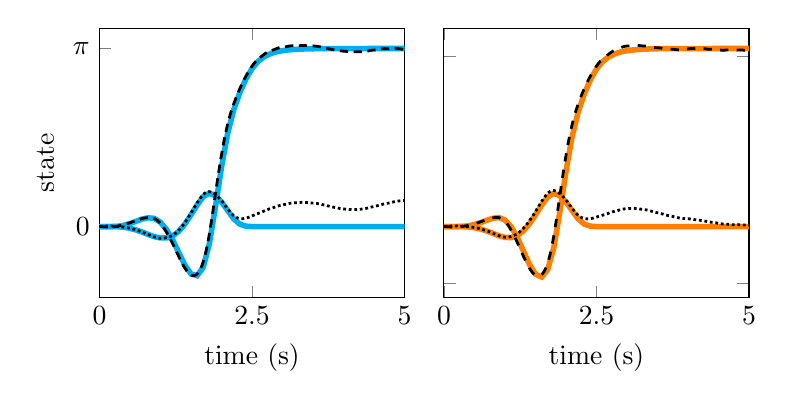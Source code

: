 \begin{tikzpicture}
        \begin{groupplot}[
            % tiny,
            % /tikz/mark size=1.5pt,
            group style={
                group name=my plots,
                group size=2 by 1,
                horizontal sep=0.5cm,      % <-- default: 1cm
                % vertical sep=1mm,        % <-- default: 1cm
                xticklabels at=edge bottom,
                yticklabels at=edge left,
            },
            width=0.45\textwidth,
            height=5.0cm,
        ]                   
\nextgroupplot[xtick={0,2.5,5}, ytick={0,3.142},yticklabels={0,$\pi$}, ylabel={state}, xlabel = {time (s)}, xmin = {0.0}, xmax = {5.0}, ymin={-1.25}, ymax={3.5}, axis equal image = {false}, hide axis = {false}]
\addplot+[
  mark = {none},
  color=cyan, line width=2pt
] coordinates {
  (0.0, 0.0)
  (0.1, 1.672e-10)
  (0.2, 1.159e-10)
  (0.3, -0.003)
  (0.4, -0.012)
  (0.5, -0.031)
  (0.6, -0.06)
  (0.7, -0.097)
  (0.8, -0.14)
  (0.9, -0.179)
  (1.0, -0.201)
  (1.1, -0.2)
  (1.2, -0.165)
  (1.3, -0.084)
  (1.4, 0.044)
  (1.5, 0.206)
  (1.6, 0.38)
  (1.7, 0.528)
  (1.8, 0.589)
  (1.9, 0.546)
  (2.0, 0.437)
  (2.1, 0.285)
  (2.2, 0.136)
  (2.3, 0.043)
  (2.4, 0.007)
  (2.5, -6.82e-6)
  (2.6, -6.819e-6)
  (2.7, -6.819e-6)
  (2.8, -6.818e-6)
  (2.9, -6.818e-6)
  (3.0, -6.817e-6)
  (3.1, -6.817e-6)
  (3.2, -6.817e-6)
  (3.3, -6.816e-6)
  (3.4, -6.816e-6)
  (3.5, -6.816e-6)
  (3.6, -6.815e-6)
  (3.7, -6.815e-6)
  (3.8, -6.814e-6)
  (3.9, -6.814e-6)
  (4.0, -6.813e-6)
  (4.1, -6.812e-6)
  (4.2, -6.811e-6)
  (4.3, -6.81e-6)
  (4.4, -6.809e-6)
  (4.5, -6.808e-6)
  (4.6, -6.807e-6)
  (4.7, -6.806e-6)
  (4.8, -6.805e-6)
  (4.9, -3.402e-6)
  (5.0, 0.0)
};

\addplot+[
  mark = {none},
  color=cyan, line width=2pt
] coordinates {
  (0.0, 0.0)
  (0.1, -3.188e-10)
  (0.2, -1.614e-10)
  (0.3, 0.005)
  (0.4, 0.022)
  (0.5, 0.053)
  (0.6, 0.093)
  (0.7, 0.132)
  (0.8, 0.155)
  (0.9, 0.143)
  (1.0, 0.074)
  (1.1, -0.055)
  (1.2, -0.236)
  (1.3, -0.46)
  (1.4, -0.682)
  (1.5, -0.836)
  (1.6, -0.867)
  (1.7, -0.718)
  (1.8, -0.308)
  (1.9, 0.342)
  (2.0, 1.048)
  (2.1, 1.638)
  (2.2, 2.06)
  (2.3, 2.363)
  (2.4, 2.603)
  (2.5, 2.788)
  (2.6, 2.916)
  (2.7, 2.998)
  (2.8, 3.05)
  (2.9, 3.083)
  (3.0, 3.104)
  (3.1, 3.118)
  (3.2, 3.126)
  (3.3, 3.132)
  (3.4, 3.135)
  (3.5, 3.138)
  (3.6, 3.139)
  (3.7, 3.14)
  (3.8, 3.141)
  (3.9, 3.141)
  (4.0, 3.141)
  (4.1, 3.141)
  (4.2, 3.141)
  (4.3, 3.141)
  (4.4, 3.142)
  (4.5, 3.142)
  (4.6, 3.142)
  (4.7, 3.142)
  (4.8, 3.142)
  (4.9, 3.142)
  (5.0, 3.142)
};

\addplot+[
  mark = {none},
  color=black, line width=1pt, densely dotted
] coordinates {
  (0.0, 0.003)
  (0.01, 0.003)
  (0.02, 0.003)
  (0.029, 0.003)
  (0.039, 0.004)
  (0.049, 0.004)
  (0.059, 0.004)
  (0.069, 0.005)
  (0.079, 0.005)
  (0.088, 0.006)
  (0.098, 0.006)
  (0.108, 0.007)
  (0.118, 0.008)
  (0.128, 0.009)
  (0.138, 0.009)
  (0.147, 0.009)
  (0.157, 0.009)
  (0.167, 0.009)
  (0.177, 0.009)
  (0.187, 0.009)
  (0.196, 0.008)
  (0.206, 0.008)
  (0.216, 0.007)
  (0.226, 0.007)
  (0.236, 0.006)
  (0.246, 0.005)
  (0.255, 0.005)
  (0.265, 0.004)
  (0.275, 0.003)
  (0.285, 0.002)
  (0.295, 0.001)
  (0.305, 0.001)
  (0.314, -0.0)
  (0.324, -0.001)
  (0.334, -0.002)
  (0.344, -0.003)
  (0.354, -0.005)
  (0.363, -0.006)
  (0.373, -0.007)
  (0.383, -0.008)
  (0.393, -0.01)
  (0.403, -0.011)
  (0.413, -0.013)
  (0.422, -0.014)
  (0.432, -0.016)
  (0.442, -0.018)
  (0.452, -0.02)
  (0.462, -0.022)
  (0.472, -0.024)
  (0.481, -0.026)
  (0.491, -0.029)
  (0.501, -0.031)
  (0.511, -0.033)
  (0.521, -0.036)
  (0.53, -0.039)
  (0.54, -0.041)
  (0.55, -0.044)
  (0.56, -0.047)
  (0.57, -0.05)
  (0.58, -0.053)
  (0.589, -0.057)
  (0.599, -0.06)
  (0.609, -0.064)
  (0.619, -0.067)
  (0.629, -0.071)
  (0.639, -0.074)
  (0.648, -0.078)
  (0.658, -0.082)
  (0.668, -0.086)
  (0.678, -0.089)
  (0.688, -0.094)
  (0.697, -0.098)
  (0.707, -0.102)
  (0.717, -0.106)
  (0.727, -0.11)
  (0.737, -0.114)
  (0.747, -0.119)
  (0.756, -0.123)
  (0.766, -0.127)
  (0.776, -0.132)
  (0.786, -0.136)
  (0.796, -0.14)
  (0.806, -0.145)
  (0.815, -0.149)
  (0.825, -0.153)
  (0.835, -0.157)
  (0.845, -0.161)
  (0.855, -0.165)
  (0.864, -0.169)
  (0.874, -0.173)
  (0.884, -0.177)
  (0.894, -0.181)
  (0.904, -0.184)
  (0.914, -0.187)
  (0.923, -0.19)
  (0.933, -0.193)
  (0.943, -0.196)
  (0.953, -0.198)
  (0.963, -0.2)
  (0.972, -0.202)
  (0.982, -0.204)
  (0.992, -0.205)
  (1.002, -0.206)
  (1.012, -0.206)
  (1.022, -0.206)
  (1.031, -0.206)
  (1.041, -0.205)
  (1.051, -0.204)
  (1.061, -0.203)
  (1.071, -0.201)
  (1.081, -0.199)
  (1.09, -0.198)
  (1.1, -0.195)
  (1.11, -0.193)
  (1.12, -0.19)
  (1.13, -0.187)
  (1.139, -0.183)
  (1.149, -0.179)
  (1.159, -0.175)
  (1.169, -0.17)
  (1.179, -0.165)
  (1.189, -0.16)
  (1.198, -0.154)
  (1.208, -0.148)
  (1.218, -0.141)
  (1.228, -0.134)
  (1.238, -0.126)
  (1.248, -0.118)
  (1.257, -0.109)
  (1.267, -0.1)
  (1.277, -0.09)
  (1.287, -0.08)
  (1.297, -0.069)
  (1.306, -0.058)
  (1.316, -0.047)
  (1.326, -0.035)
  (1.336, -0.022)
  (1.346, -0.009)
  (1.356, 0.004)
  (1.365, 0.018)
  (1.375, 0.032)
  (1.385, 0.047)
  (1.395, 0.061)
  (1.405, 0.077)
  (1.415, 0.092)
  (1.424, 0.108)
  (1.434, 0.124)
  (1.444, 0.14)
  (1.454, 0.157)
  (1.464, 0.174)
  (1.473, 0.191)
  (1.483, 0.208)
  (1.493, 0.226)
  (1.503, 0.243)
  (1.513, 0.261)
  (1.523, 0.278)
  (1.532, 0.296)
  (1.542, 0.313)
  (1.552, 0.331)
  (1.562, 0.349)
  (1.572, 0.367)
  (1.582, 0.385)
  (1.591, 0.402)
  (1.601, 0.419)
  (1.611, 0.435)
  (1.621, 0.451)
  (1.631, 0.467)
  (1.64, 0.483)
  (1.65, 0.497)
  (1.66, 0.512)
  (1.67, 0.526)
  (1.68, 0.54)
  (1.69, 0.552)
  (1.699, 0.564)
  (1.709, 0.574)
  (1.719, 0.583)
  (1.729, 0.591)
  (1.739, 0.598)
  (1.749, 0.604)
  (1.758, 0.609)
  (1.768, 0.612)
  (1.778, 0.615)
  (1.788, 0.616)
  (1.798, 0.616)
  (1.807, 0.615)
  (1.817, 0.612)
  (1.827, 0.609)
  (1.837, 0.605)
  (1.847, 0.6)
  (1.857, 0.595)
  (1.866, 0.588)
  (1.876, 0.581)
  (1.886, 0.574)
  (1.896, 0.566)
  (1.906, 0.557)
  (1.916, 0.548)
  (1.925, 0.539)
  (1.935, 0.529)
  (1.945, 0.519)
  (1.955, 0.508)
  (1.965, 0.497)
  (1.974, 0.486)
  (1.984, 0.474)
  (1.994, 0.462)
  (2.004, 0.449)
  (2.014, 0.436)
  (2.024, 0.423)
  (2.033, 0.409)
  (2.043, 0.395)
  (2.053, 0.38)
  (2.063, 0.365)
  (2.073, 0.35)
  (2.083, 0.335)
  (2.092, 0.321)
  (2.102, 0.307)
  (2.112, 0.294)
  (2.122, 0.281)
  (2.132, 0.268)
  (2.141, 0.256)
  (2.151, 0.243)
  (2.161, 0.231)
  (2.171, 0.22)
  (2.181, 0.21)
  (2.191, 0.2)
  (2.2, 0.191)
  (2.21, 0.183)
  (2.22, 0.176)
  (2.23, 0.169)
  (2.24, 0.163)
  (2.25, 0.158)
  (2.259, 0.154)
  (2.269, 0.15)
  (2.279, 0.147)
  (2.289, 0.144)
  (2.299, 0.142)
  (2.308, 0.14)
  (2.318, 0.139)
  (2.328, 0.139)
  (2.338, 0.139)
  (2.348, 0.139)
  (2.358, 0.141)
  (2.367, 0.142)
  (2.377, 0.144)
  (2.387, 0.146)
  (2.397, 0.149)
  (2.407, 0.151)
  (2.417, 0.154)
  (2.426, 0.157)
  (2.436, 0.161)
  (2.446, 0.164)
  (2.456, 0.168)
  (2.466, 0.172)
  (2.475, 0.176)
  (2.485, 0.181)
  (2.495, 0.185)
  (2.505, 0.19)
  (2.515, 0.194)
  (2.525, 0.199)
  (2.534, 0.203)
  (2.544, 0.208)
  (2.554, 0.212)
  (2.564, 0.216)
  (2.574, 0.22)
  (2.583, 0.224)
  (2.593, 0.228)
  (2.603, 0.232)
  (2.613, 0.236)
  (2.623, 0.24)
  (2.633, 0.244)
  (2.642, 0.248)
  (2.652, 0.253)
  (2.662, 0.257)
  (2.672, 0.262)
  (2.682, 0.267)
  (2.692, 0.271)
  (2.701, 0.276)
  (2.711, 0.281)
  (2.721, 0.286)
  (2.731, 0.29)
  (2.741, 0.294)
  (2.75, 0.298)
  (2.76, 0.302)
  (2.77, 0.306)
  (2.78, 0.31)
  (2.79, 0.313)
  (2.8, 0.316)
  (2.809, 0.32)
  (2.819, 0.323)
  (2.829, 0.326)
  (2.839, 0.33)
  (2.849, 0.333)
  (2.859, 0.337)
  (2.868, 0.341)
  (2.878, 0.344)
  (2.888, 0.348)
  (2.898, 0.352)
  (2.908, 0.356)
  (2.917, 0.36)
  (2.927, 0.363)
  (2.937, 0.366)
  (2.947, 0.369)
  (2.957, 0.372)
  (2.967, 0.375)
  (2.976, 0.377)
  (2.986, 0.38)
  (2.996, 0.382)
  (3.006, 0.384)
  (3.016, 0.386)
  (3.026, 0.388)
  (3.035, 0.39)
  (3.045, 0.392)
  (3.055, 0.395)
  (3.065, 0.397)
  (3.075, 0.399)
  (3.084, 0.402)
  (3.094, 0.404)
  (3.104, 0.406)
  (3.114, 0.409)
  (3.124, 0.411)
  (3.134, 0.412)
  (3.143, 0.414)
  (3.153, 0.415)
  (3.163, 0.416)
  (3.173, 0.417)
  (3.183, 0.418)
  (3.193, 0.419)
  (3.202, 0.419)
  (3.212, 0.419)
  (3.222, 0.42)
  (3.232, 0.421)
  (3.242, 0.421)
  (3.251, 0.422)
  (3.261, 0.423)
  (3.271, 0.424)
  (3.281, 0.424)
  (3.291, 0.425)
  (3.301, 0.426)
  (3.31, 0.427)
  (3.32, 0.427)
  (3.33, 0.427)
  (3.34, 0.427)
  (3.35, 0.427)
  (3.36, 0.427)
  (3.369, 0.426)
  (3.379, 0.425)
  (3.389, 0.425)
  (3.399, 0.424)
  (3.409, 0.422)
  (3.418, 0.421)
  (3.428, 0.42)
  (3.438, 0.419)
  (3.448, 0.419)
  (3.458, 0.418)
  (3.468, 0.417)
  (3.477, 0.417)
  (3.487, 0.416)
  (3.497, 0.415)
  (3.507, 0.415)
  (3.517, 0.414)
  (3.527, 0.413)
  (3.536, 0.412)
  (3.546, 0.41)
  (3.556, 0.409)
  (3.566, 0.407)
  (3.576, 0.405)
  (3.585, 0.403)
  (3.595, 0.401)
  (3.605, 0.399)
  (3.615, 0.397)
  (3.625, 0.395)
  (3.635, 0.393)
  (3.644, 0.39)
  (3.654, 0.388)
  (3.664, 0.385)
  (3.674, 0.383)
  (3.684, 0.38)
  (3.694, 0.378)
  (3.703, 0.375)
  (3.713, 0.373)
  (3.723, 0.37)
  (3.733, 0.367)
  (3.743, 0.365)
  (3.752, 0.362)
  (3.762, 0.36)
  (3.772, 0.357)
  (3.782, 0.354)
  (3.792, 0.352)
  (3.802, 0.35)
  (3.811, 0.347)
  (3.821, 0.345)
  (3.831, 0.342)
  (3.841, 0.34)
  (3.851, 0.338)
  (3.861, 0.336)
  (3.87, 0.334)
  (3.88, 0.331)
  (3.89, 0.329)
  (3.9, 0.327)
  (3.91, 0.326)
  (3.919, 0.324)
  (3.929, 0.322)
  (3.939, 0.32)
  (3.949, 0.319)
  (3.959, 0.317)
  (3.969, 0.316)
  (3.978, 0.314)
  (3.988, 0.313)
  (3.998, 0.312)
  (4.008, 0.31)
  (4.018, 0.309)
  (4.028, 0.308)
  (4.037, 0.307)
  (4.047, 0.306)
  (4.057, 0.305)
  (4.067, 0.305)
  (4.077, 0.304)
  (4.086, 0.303)
  (4.096, 0.303)
  (4.106, 0.302)
  (4.116, 0.302)
  (4.126, 0.302)
  (4.136, 0.301)
  (4.145, 0.301)
  (4.155, 0.301)
  (4.165, 0.301)
  (4.175, 0.301)
  (4.185, 0.301)
  (4.194, 0.302)
  (4.204, 0.302)
  (4.214, 0.302)
  (4.224, 0.303)
  (4.234, 0.303)
  (4.244, 0.304)
  (4.253, 0.304)
  (4.263, 0.305)
  (4.273, 0.306)
  (4.283, 0.307)
  (4.293, 0.308)
  (4.303, 0.309)
  (4.312, 0.31)
  (4.322, 0.311)
  (4.332, 0.312)
  (4.342, 0.314)
  (4.352, 0.316)
  (4.361, 0.318)
  (4.371, 0.321)
  (4.381, 0.324)
  (4.391, 0.326)
  (4.401, 0.329)
  (4.411, 0.332)
  (4.42, 0.335)
  (4.43, 0.338)
  (4.44, 0.34)
  (4.45, 0.343)
  (4.46, 0.345)
  (4.47, 0.348)
  (4.479, 0.35)
  (4.489, 0.352)
  (4.499, 0.354)
  (4.509, 0.356)
  (4.519, 0.359)
  (4.528, 0.361)
  (4.538, 0.364)
  (4.548, 0.366)
  (4.558, 0.369)
  (4.568, 0.372)
  (4.578, 0.375)
  (4.587, 0.378)
  (4.597, 0.381)
  (4.607, 0.384)
  (4.617, 0.387)
  (4.627, 0.39)
  (4.637, 0.393)
  (4.646, 0.395)
  (4.656, 0.398)
  (4.666, 0.4)
  (4.676, 0.402)
  (4.686, 0.404)
  (4.695, 0.406)
  (4.705, 0.408)
  (4.715, 0.41)
  (4.725, 0.412)
  (4.735, 0.414)
  (4.745, 0.416)
  (4.754, 0.418)
  (4.764, 0.421)
  (4.774, 0.423)
  (4.784, 0.426)
  (4.794, 0.428)
  (4.804, 0.431)
  (4.813, 0.434)
  (4.823, 0.436)
  (4.833, 0.438)
  (4.843, 0.44)
  (4.853, 0.442)
  (4.862, 0.444)
  (4.872, 0.446)
  (4.882, 0.447)
  (4.892, 0.449)
  (4.902, 0.45)
  (4.912, 0.451)
  (4.921, 0.453)
  (4.931, 0.454)
  (4.941, 0.455)
  (4.951, 0.456)
  (4.961, 0.456)
  (4.971, 0.457)
  (4.98, 0.458)
  (4.99, 0.459)
  (5.0, 0.46)
};

\addplot+[
  mark = {none},
  color=black, line width=1pt, densely dashed
] coordinates {
  (0.0, -0.001)
  (0.01, -0.001)
  (0.02, -0.0)
  (0.029, -0.0)
  (0.039, -0.001)
  (0.049, -0.001)
  (0.059, -0.002)
  (0.069, -0.003)
  (0.079, -0.004)
  (0.088, -0.005)
  (0.098, -0.007)
  (0.108, -0.008)
  (0.118, -0.009)
  (0.128, -0.01)
  (0.138, -0.011)
  (0.147, -0.011)
  (0.157, -0.011)
  (0.167, -0.011)
  (0.177, -0.011)
  (0.187, -0.01)
  (0.196, -0.009)
  (0.206, -0.008)
  (0.216, -0.006)
  (0.226, -0.005)
  (0.236, -0.003)
  (0.246, -0.001)
  (0.255, 0.001)
  (0.265, 0.002)
  (0.275, 0.004)
  (0.285, 0.006)
  (0.295, 0.008)
  (0.305, 0.01)
  (0.314, 0.012)
  (0.324, 0.014)
  (0.334, 0.016)
  (0.344, 0.019)
  (0.354, 0.021)
  (0.363, 0.024)
  (0.373, 0.026)
  (0.383, 0.029)
  (0.393, 0.031)
  (0.403, 0.034)
  (0.413, 0.037)
  (0.422, 0.04)
  (0.432, 0.043)
  (0.442, 0.047)
  (0.452, 0.05)
  (0.462, 0.053)
  (0.472, 0.057)
  (0.481, 0.06)
  (0.491, 0.064)
  (0.501, 0.068)
  (0.511, 0.071)
  (0.521, 0.075)
  (0.53, 0.079)
  (0.54, 0.083)
  (0.55, 0.087)
  (0.56, 0.09)
  (0.57, 0.094)
  (0.58, 0.098)
  (0.589, 0.102)
  (0.599, 0.106)
  (0.609, 0.11)
  (0.619, 0.114)
  (0.629, 0.117)
  (0.639, 0.121)
  (0.648, 0.125)
  (0.658, 0.128)
  (0.668, 0.131)
  (0.678, 0.135)
  (0.688, 0.138)
  (0.697, 0.141)
  (0.707, 0.144)
  (0.717, 0.146)
  (0.727, 0.149)
  (0.737, 0.151)
  (0.747, 0.153)
  (0.756, 0.154)
  (0.766, 0.156)
  (0.776, 0.157)
  (0.786, 0.158)
  (0.796, 0.158)
  (0.806, 0.159)
  (0.815, 0.158)
  (0.825, 0.158)
  (0.835, 0.156)
  (0.845, 0.155)
  (0.855, 0.153)
  (0.864, 0.15)
  (0.874, 0.147)
  (0.884, 0.144)
  (0.894, 0.14)
  (0.904, 0.136)
  (0.914, 0.13)
  (0.923, 0.125)
  (0.933, 0.118)
  (0.943, 0.111)
  (0.953, 0.103)
  (0.963, 0.094)
  (0.972, 0.085)
  (0.982, 0.075)
  (0.992, 0.065)
  (1.002, 0.053)
  (1.012, 0.04)
  (1.022, 0.027)
  (1.031, 0.012)
  (1.041, -0.003)
  (1.051, -0.019)
  (1.061, -0.035)
  (1.071, -0.052)
  (1.081, -0.068)
  (1.09, -0.086)
  (1.1, -0.103)
  (1.11, -0.121)
  (1.12, -0.14)
  (1.13, -0.159)
  (1.139, -0.178)
  (1.149, -0.198)
  (1.159, -0.217)
  (1.169, -0.238)
  (1.179, -0.258)
  (1.189, -0.278)
  (1.198, -0.299)
  (1.208, -0.321)
  (1.218, -0.342)
  (1.228, -0.364)
  (1.238, -0.386)
  (1.248, -0.409)
  (1.257, -0.431)
  (1.267, -0.453)
  (1.277, -0.476)
  (1.287, -0.498)
  (1.297, -0.52)
  (1.306, -0.542)
  (1.316, -0.564)
  (1.326, -0.585)
  (1.336, -0.607)
  (1.346, -0.627)
  (1.356, -0.648)
  (1.365, -0.668)
  (1.375, -0.687)
  (1.385, -0.706)
  (1.395, -0.723)
  (1.405, -0.74)
  (1.415, -0.756)
  (1.424, -0.771)
  (1.434, -0.786)
  (1.444, -0.799)
  (1.454, -0.811)
  (1.464, -0.822)
  (1.473, -0.832)
  (1.483, -0.841)
  (1.493, -0.849)
  (1.503, -0.855)
  (1.513, -0.859)
  (1.523, -0.862)
  (1.532, -0.864)
  (1.542, -0.865)
  (1.552, -0.864)
  (1.562, -0.861)
  (1.572, -0.857)
  (1.582, -0.852)
  (1.591, -0.844)
  (1.601, -0.834)
  (1.611, -0.823)
  (1.621, -0.809)
  (1.631, -0.794)
  (1.64, -0.776)
  (1.65, -0.757)
  (1.66, -0.735)
  (1.67, -0.712)
  (1.68, -0.686)
  (1.69, -0.658)
  (1.699, -0.626)
  (1.709, -0.592)
  (1.719, -0.555)
  (1.729, -0.515)
  (1.739, -0.472)
  (1.749, -0.426)
  (1.758, -0.377)
  (1.768, -0.326)
  (1.778, -0.272)
  (1.788, -0.214)
  (1.798, -0.154)
  (1.807, -0.091)
  (1.817, -0.026)
  (1.827, 0.04)
  (1.837, 0.109)
  (1.847, 0.179)
  (1.857, 0.25)
  (1.866, 0.322)
  (1.876, 0.395)
  (1.886, 0.467)
  (1.896, 0.54)
  (1.906, 0.613)
  (1.916, 0.686)
  (1.925, 0.758)
  (1.935, 0.829)
  (1.945, 0.899)
  (1.955, 0.968)
  (1.965, 1.036)
  (1.974, 1.103)
  (1.984, 1.168)
  (1.994, 1.231)
  (2.004, 1.293)
  (2.014, 1.354)
  (2.024, 1.412)
  (2.033, 1.469)
  (2.043, 1.524)
  (2.053, 1.577)
  (2.063, 1.628)
  (2.073, 1.677)
  (2.083, 1.724)
  (2.092, 1.769)
  (2.102, 1.813)
  (2.112, 1.855)
  (2.122, 1.895)
  (2.132, 1.934)
  (2.141, 1.971)
  (2.151, 2.006)
  (2.161, 2.04)
  (2.171, 2.072)
  (2.181, 2.104)
  (2.191, 2.134)
  (2.2, 2.164)
  (2.21, 2.193)
  (2.22, 2.222)
  (2.23, 2.25)
  (2.24, 2.277)
  (2.25, 2.303)
  (2.259, 2.33)
  (2.269, 2.355)
  (2.279, 2.38)
  (2.289, 2.404)
  (2.299, 2.428)
  (2.308, 2.452)
  (2.318, 2.475)
  (2.328, 2.497)
  (2.338, 2.52)
  (2.348, 2.542)
  (2.358, 2.564)
  (2.367, 2.586)
  (2.377, 2.606)
  (2.387, 2.627)
  (2.397, 2.647)
  (2.407, 2.666)
  (2.417, 2.685)
  (2.426, 2.703)
  (2.436, 2.721)
  (2.446, 2.739)
  (2.456, 2.757)
  (2.466, 2.774)
  (2.475, 2.79)
  (2.485, 2.807)
  (2.495, 2.823)
  (2.505, 2.838)
  (2.515, 2.853)
  (2.525, 2.867)
  (2.534, 2.88)
  (2.544, 2.893)
  (2.554, 2.905)
  (2.564, 2.916)
  (2.574, 2.927)
  (2.583, 2.937)
  (2.593, 2.946)
  (2.603, 2.956)
  (2.613, 2.965)
  (2.623, 2.973)
  (2.633, 2.982)
  (2.642, 2.991)
  (2.652, 3.0)
  (2.662, 3.008)
  (2.672, 3.017)
  (2.682, 3.025)
  (2.692, 3.034)
  (2.701, 3.042)
  (2.711, 3.05)
  (2.721, 3.057)
  (2.731, 3.064)
  (2.741, 3.07)
  (2.75, 3.076)
  (2.76, 3.081)
  (2.77, 3.086)
  (2.78, 3.091)
  (2.79, 3.095)
  (2.8, 3.099)
  (2.809, 3.102)
  (2.819, 3.106)
  (2.829, 3.11)
  (2.839, 3.113)
  (2.849, 3.118)
  (2.859, 3.122)
  (2.868, 3.126)
  (2.878, 3.13)
  (2.888, 3.134)
  (2.898, 3.138)
  (2.908, 3.143)
  (2.917, 3.147)
  (2.927, 3.15)
  (2.937, 3.154)
  (2.947, 3.156)
  (2.957, 3.159)
  (2.967, 3.161)
  (2.976, 3.163)
  (2.986, 3.164)
  (2.996, 3.166)
  (3.006, 3.167)
  (3.016, 3.168)
  (3.026, 3.169)
  (3.035, 3.17)
  (3.045, 3.172)
  (3.055, 3.174)
  (3.065, 3.176)
  (3.075, 3.178)
  (3.084, 3.18)
  (3.094, 3.182)
  (3.104, 3.184)
  (3.114, 3.186)
  (3.124, 3.188)
  (3.134, 3.189)
  (3.143, 3.19)
  (3.153, 3.191)
  (3.163, 3.191)
  (3.173, 3.191)
  (3.183, 3.191)
  (3.193, 3.191)
  (3.202, 3.19)
  (3.212, 3.19)
  (3.222, 3.189)
  (3.232, 3.189)
  (3.242, 3.19)
  (3.251, 3.19)
  (3.261, 3.191)
  (3.271, 3.191)
  (3.281, 3.192)
  (3.291, 3.193)
  (3.301, 3.194)
  (3.31, 3.195)
  (3.32, 3.196)
  (3.33, 3.196)
  (3.34, 3.196)
  (3.35, 3.196)
  (3.36, 3.195)
  (3.369, 3.194)
  (3.379, 3.193)
  (3.389, 3.192)
  (3.399, 3.19)
  (3.409, 3.189)
  (3.418, 3.187)
  (3.428, 3.186)
  (3.438, 3.185)
  (3.448, 3.185)
  (3.458, 3.184)
  (3.468, 3.184)
  (3.477, 3.184)
  (3.487, 3.184)
  (3.497, 3.185)
  (3.507, 3.185)
  (3.517, 3.185)
  (3.527, 3.185)
  (3.536, 3.184)
  (3.546, 3.183)
  (3.556, 3.182)
  (3.566, 3.181)
  (3.576, 3.179)
  (3.585, 3.178)
  (3.595, 3.176)
  (3.605, 3.174)
  (3.615, 3.172)
  (3.625, 3.17)
  (3.635, 3.167)
  (3.644, 3.165)
  (3.654, 3.163)
  (3.664, 3.161)
  (3.674, 3.158)
  (3.684, 3.156)
  (3.694, 3.153)
  (3.703, 3.151)
  (3.713, 3.148)
  (3.723, 3.146)
  (3.733, 3.144)
  (3.743, 3.141)
  (3.752, 3.139)
  (3.762, 3.137)
  (3.772, 3.134)
  (3.782, 3.132)
  (3.792, 3.13)
  (3.802, 3.128)
  (3.811, 3.125)
  (3.821, 3.123)
  (3.831, 3.121)
  (3.841, 3.119)
  (3.851, 3.117)
  (3.861, 3.115)
  (3.87, 3.114)
  (3.88, 3.112)
  (3.89, 3.11)
  (3.9, 3.109)
  (3.91, 3.107)
  (3.919, 3.105)
  (3.929, 3.104)
  (3.939, 3.103)
  (3.949, 3.101)
  (3.959, 3.1)
  (3.969, 3.098)
  (3.978, 3.097)
  (3.988, 3.096)
  (3.998, 3.095)
  (4.008, 3.094)
  (4.018, 3.093)
  (4.028, 3.092)
  (4.037, 3.091)
  (4.047, 3.09)
  (4.057, 3.09)
  (4.067, 3.089)
  (4.077, 3.088)
  (4.086, 3.088)
  (4.096, 3.087)
  (4.106, 3.087)
  (4.116, 3.086)
  (4.126, 3.086)
  (4.136, 3.085)
  (4.145, 3.085)
  (4.155, 3.084)
  (4.165, 3.084)
  (4.175, 3.084)
  (4.185, 3.084)
  (4.194, 3.084)
  (4.204, 3.083)
  (4.214, 3.083)
  (4.224, 3.083)
  (4.234, 3.083)
  (4.244, 3.083)
  (4.253, 3.083)
  (4.263, 3.083)
  (4.273, 3.083)
  (4.283, 3.083)
  (4.293, 3.083)
  (4.303, 3.083)
  (4.312, 3.083)
  (4.322, 3.083)
  (4.332, 3.084)
  (4.342, 3.086)
  (4.352, 3.087)
  (4.361, 3.089)
  (4.371, 3.091)
  (4.381, 3.094)
  (4.391, 3.096)
  (4.401, 3.099)
  (4.411, 3.102)
  (4.42, 3.105)
  (4.43, 3.107)
  (4.44, 3.109)
  (4.45, 3.11)
  (4.46, 3.112)
  (4.47, 3.113)
  (4.479, 3.114)
  (4.489, 3.115)
  (4.499, 3.116)
  (4.509, 3.116)
  (4.519, 3.117)
  (4.528, 3.118)
  (4.538, 3.119)
  (4.548, 3.12)
  (4.558, 3.122)
  (4.568, 3.124)
  (4.578, 3.126)
  (4.587, 3.128)
  (4.597, 3.13)
  (4.607, 3.132)
  (4.617, 3.134)
  (4.627, 3.136)
  (4.637, 3.137)
  (4.646, 3.139)
  (4.656, 3.139)
  (4.666, 3.14)
  (4.676, 3.14)
  (4.686, 3.14)
  (4.695, 3.139)
  (4.705, 3.139)
  (4.715, 3.138)
  (4.725, 3.138)
  (4.735, 3.138)
  (4.745, 3.138)
  (4.754, 3.139)
  (4.764, 3.139)
  (4.774, 3.14)
  (4.784, 3.141)
  (4.794, 3.142)
  (4.804, 3.144)
  (4.813, 3.145)
  (4.823, 3.145)
  (4.833, 3.146)
  (4.843, 3.146)
  (4.853, 3.146)
  (4.862, 3.145)
  (4.872, 3.144)
  (4.882, 3.143)
  (4.892, 3.142)
  (4.902, 3.14)
  (4.912, 3.139)
  (4.921, 3.137)
  (4.931, 3.135)
  (4.941, 3.133)
  (4.951, 3.131)
  (4.961, 3.128)
  (4.971, 3.126)
  (4.98, 3.123)
  (4.99, 3.121)
  (5.0, 3.118)
};

                        
\nextgroupplot[xtick={0,2.5,5}, ytick={-1,0,3}, xmin = {0.0}, xmax = {5.0}, ymin={-1.25},ymax={3.5}, axis equal image = {false}, xlabel = {time (s)}, hide axis = {false}]
\addplot+[
  mark = {none},
  color=orange, line width=2pt
] coordinates {
  (0.0, 0.0)
  (0.1, -9.035e-14)
  (0.2, -2.002e-13)
  (0.3, -0.002)
  (0.4, -0.008)
  (0.5, -0.021)
  (0.6, -0.044)
  (0.7, -0.077)
  (0.8, -0.119)
  (0.9, -0.163)
  (1.0, -0.192)
  (1.1, -0.194)
  (1.2, -0.161)
  (1.3, -0.079)
  (1.4, 0.047)
  (1.5, 0.205)
  (1.6, 0.377)
  (1.7, 0.523)
  (1.8, 0.586)
  (1.9, 0.544)
  (2.0, 0.435)
  (2.1, 0.283)
  (2.2, 0.134)
  (2.3, 0.042)
  (2.4, 0.007)
  (2.5, -6.956e-6)
  (2.6, -6.956e-6)
  (2.7, -6.956e-6)
  (2.8, -6.956e-6)
  (2.9, -6.957e-6)
  (3.0, -6.957e-6)
  (3.1, -6.957e-6)
  (3.2, -6.957e-6)
  (3.3, -6.957e-6)
  (3.4, -6.957e-6)
  (3.5, -6.957e-6)
  (3.6, -6.957e-6)
  (3.7, -6.957e-6)
  (3.8, -6.957e-6)
  (3.9, -6.957e-6)
  (4.0, -6.957e-6)
  (4.1, -6.957e-6)
  (4.2, -6.957e-6)
  (4.3, -6.957e-6)
  (4.4, -6.957e-6)
  (4.5, -6.957e-6)
  (4.6, -6.957e-6)
  (4.7, -6.957e-6)
  (4.8, -6.957e-6)
  (4.9, -3.478e-6)
  (5.0, 0.0)
};

\addplot+[
  mark = {none},
  color=orange, line width=2pt
] coordinates {
  (0.0, 0.0)
  (0.1, 1.889e-13)
  (0.2, 3.428e-13)
  (0.3, 0.003)
  (0.4, 0.014)
  (0.5, 0.035)
  (0.6, 0.07)
  (0.7, 0.11)
  (0.8, 0.145)
  (0.9, 0.16)
  (1.0, 0.115)
  (1.1, -0.002)
  (1.2, -0.186)
  (1.3, -0.426)
  (1.4, -0.667)
  (1.5, -0.84)
  (1.6, -0.891)
  (1.7, -0.762)
  (1.8, -0.374)
  (1.9, 0.262)
  (2.0, 0.974)
  (2.1, 1.584)
  (2.2, 2.025)
  (2.3, 2.341)
  (2.4, 2.59)
  (2.5, 2.781)
  (2.6, 2.911)
  (2.7, 2.995)
  (2.8, 3.048)
  (2.9, 3.082)
  (3.0, 3.104)
  (3.1, 3.117)
  (3.2, 3.126)
  (3.3, 3.132)
  (3.4, 3.135)
  (3.5, 3.138)
  (3.6, 3.139)
  (3.7, 3.14)
  (3.8, 3.141)
  (3.9, 3.141)
  (4.0, 3.141)
  (4.1, 3.141)
  (4.2, 3.141)
  (4.3, 3.141)
  (4.4, 3.142)
  (4.5, 3.142)
  (4.6, 3.142)
  (4.7, 3.142)
  (4.8, 3.142)
  (4.9, 3.142)
  (5.0, 3.142)
};

\addplot+[
  mark = {none},
  color=black, line width=1pt, densely dotted
] coordinates {
  (0.0, 0.003)
  (0.01, 0.003)
  (0.02, 0.003)
  (0.029, 0.003)
  (0.039, 0.003)
  (0.049, 0.004)
  (0.059, 0.004)
  (0.069, 0.004)
  (0.079, 0.005)
  (0.088, 0.006)
  (0.098, 0.006)
  (0.108, 0.007)
  (0.118, 0.008)
  (0.128, 0.008)
  (0.138, 0.009)
  (0.147, 0.009)
  (0.157, 0.009)
  (0.167, 0.01)
  (0.177, 0.01)
  (0.187, 0.01)
  (0.196, 0.01)
  (0.206, 0.009)
  (0.216, 0.009)
  (0.226, 0.008)
  (0.236, 0.008)
  (0.246, 0.007)
  (0.255, 0.007)
  (0.265, 0.006)
  (0.275, 0.006)
  (0.285, 0.005)
  (0.295, 0.005)
  (0.305, 0.004)
  (0.314, 0.003)
  (0.324, 0.003)
  (0.334, 0.002)
  (0.344, 0.001)
  (0.354, 0.001)
  (0.363, -0.0)
  (0.373, -0.001)
  (0.383, -0.002)
  (0.393, -0.003)
  (0.403, -0.004)
  (0.413, -0.005)
  (0.422, -0.006)
  (0.432, -0.007)
  (0.442, -0.008)
  (0.452, -0.01)
  (0.462, -0.011)
  (0.472, -0.012)
  (0.481, -0.014)
  (0.491, -0.016)
  (0.501, -0.018)
  (0.511, -0.019)
  (0.521, -0.021)
  (0.53, -0.024)
  (0.54, -0.026)
  (0.55, -0.028)
  (0.56, -0.03)
  (0.57, -0.033)
  (0.58, -0.036)
  (0.589, -0.038)
  (0.599, -0.041)
  (0.609, -0.044)
  (0.619, -0.047)
  (0.629, -0.05)
  (0.639, -0.053)
  (0.648, -0.056)
  (0.658, -0.06)
  (0.668, -0.063)
  (0.678, -0.066)
  (0.688, -0.07)
  (0.697, -0.073)
  (0.707, -0.077)
  (0.717, -0.081)
  (0.727, -0.085)
  (0.737, -0.089)
  (0.747, -0.093)
  (0.756, -0.097)
  (0.766, -0.101)
  (0.776, -0.106)
  (0.786, -0.11)
  (0.796, -0.115)
  (0.806, -0.119)
  (0.815, -0.124)
  (0.825, -0.128)
  (0.835, -0.133)
  (0.845, -0.137)
  (0.855, -0.142)
  (0.864, -0.146)
  (0.874, -0.15)
  (0.884, -0.155)
  (0.894, -0.159)
  (0.904, -0.162)
  (0.914, -0.166)
  (0.923, -0.169)
  (0.933, -0.173)
  (0.943, -0.176)
  (0.953, -0.178)
  (0.963, -0.181)
  (0.972, -0.183)
  (0.982, -0.185)
  (0.992, -0.186)
  (1.002, -0.187)
  (1.012, -0.188)
  (1.022, -0.188)
  (1.031, -0.188)
  (1.041, -0.187)
  (1.051, -0.186)
  (1.061, -0.184)
  (1.071, -0.182)
  (1.081, -0.18)
  (1.09, -0.178)
  (1.1, -0.175)
  (1.11, -0.172)
  (1.12, -0.168)
  (1.13, -0.164)
  (1.139, -0.16)
  (1.149, -0.156)
  (1.159, -0.151)
  (1.169, -0.146)
  (1.179, -0.14)
  (1.189, -0.134)
  (1.198, -0.128)
  (1.208, -0.121)
  (1.218, -0.114)
  (1.228, -0.106)
  (1.238, -0.098)
  (1.248, -0.089)
  (1.257, -0.08)
  (1.267, -0.07)
  (1.277, -0.06)
  (1.287, -0.049)
  (1.297, -0.038)
  (1.306, -0.027)
  (1.316, -0.016)
  (1.326, -0.003)
  (1.336, 0.009)
  (1.346, 0.022)
  (1.356, 0.035)
  (1.365, 0.049)
  (1.375, 0.062)
  (1.385, 0.077)
  (1.395, 0.091)
  (1.405, 0.106)
  (1.415, 0.121)
  (1.424, 0.137)
  (1.434, 0.152)
  (1.444, 0.168)
  (1.454, 0.185)
  (1.464, 0.201)
  (1.473, 0.218)
  (1.483, 0.235)
  (1.493, 0.252)
  (1.503, 0.27)
  (1.513, 0.287)
  (1.523, 0.304)
  (1.532, 0.322)
  (1.542, 0.339)
  (1.552, 0.357)
  (1.562, 0.374)
  (1.572, 0.392)
  (1.582, 0.409)
  (1.591, 0.427)
  (1.601, 0.443)
  (1.611, 0.46)
  (1.621, 0.475)
  (1.631, 0.491)
  (1.64, 0.506)
  (1.65, 0.521)
  (1.66, 0.535)
  (1.67, 0.549)
  (1.68, 0.563)
  (1.69, 0.575)
  (1.699, 0.586)
  (1.709, 0.596)
  (1.719, 0.605)
  (1.729, 0.613)
  (1.739, 0.62)
  (1.749, 0.625)
  (1.758, 0.63)
  (1.768, 0.633)
  (1.778, 0.636)
  (1.788, 0.637)
  (1.798, 0.636)
  (1.807, 0.635)
  (1.817, 0.632)
  (1.827, 0.629)
  (1.837, 0.624)
  (1.847, 0.619)
  (1.857, 0.613)
  (1.866, 0.607)
  (1.876, 0.599)
  (1.886, 0.591)
  (1.896, 0.583)
  (1.906, 0.574)
  (1.916, 0.564)
  (1.925, 0.555)
  (1.935, 0.544)
  (1.945, 0.534)
  (1.955, 0.523)
  (1.965, 0.511)
  (1.974, 0.5)
  (1.984, 0.488)
  (1.994, 0.475)
  (2.004, 0.462)
  (2.014, 0.449)
  (2.024, 0.436)
  (2.033, 0.422)
  (2.043, 0.408)
  (2.053, 0.393)
  (2.063, 0.377)
  (2.073, 0.362)
  (2.083, 0.347)
  (2.092, 0.333)
  (2.102, 0.318)
  (2.112, 0.305)
  (2.122, 0.291)
  (2.132, 0.278)
  (2.141, 0.265)
  (2.151, 0.253)
  (2.161, 0.241)
  (2.171, 0.229)
  (2.181, 0.218)
  (2.191, 0.208)
  (2.2, 0.198)
  (2.21, 0.19)
  (2.22, 0.182)
  (2.23, 0.174)
  (2.24, 0.168)
  (2.25, 0.162)
  (2.259, 0.157)
  (2.269, 0.153)
  (2.279, 0.149)
  (2.289, 0.145)
  (2.299, 0.142)
  (2.308, 0.14)
  (2.318, 0.138)
  (2.328, 0.137)
  (2.338, 0.136)
  (2.348, 0.135)
  (2.358, 0.136)
  (2.367, 0.136)
  (2.377, 0.137)
  (2.387, 0.138)
  (2.397, 0.139)
  (2.407, 0.141)
  (2.417, 0.143)
  (2.426, 0.145)
  (2.436, 0.147)
  (2.446, 0.15)
  (2.456, 0.153)
  (2.466, 0.156)
  (2.475, 0.159)
  (2.485, 0.162)
  (2.495, 0.166)
  (2.505, 0.169)
  (2.515, 0.173)
  (2.525, 0.176)
  (2.534, 0.18)
  (2.544, 0.183)
  (2.554, 0.186)
  (2.564, 0.189)
  (2.574, 0.192)
  (2.583, 0.195)
  (2.593, 0.198)
  (2.603, 0.201)
  (2.613, 0.204)
  (2.623, 0.207)
  (2.633, 0.21)
  (2.642, 0.213)
  (2.652, 0.217)
  (2.662, 0.221)
  (2.672, 0.224)
  (2.682, 0.228)
  (2.692, 0.232)
  (2.701, 0.237)
  (2.711, 0.241)
  (2.721, 0.245)
  (2.731, 0.248)
  (2.741, 0.252)
  (2.75, 0.255)
  (2.76, 0.259)
  (2.77, 0.262)
  (2.78, 0.265)
  (2.79, 0.267)
  (2.8, 0.27)
  (2.809, 0.273)
  (2.819, 0.275)
  (2.829, 0.278)
  (2.839, 0.281)
  (2.849, 0.283)
  (2.859, 0.286)
  (2.868, 0.289)
  (2.878, 0.292)
  (2.888, 0.295)
  (2.898, 0.298)
  (2.908, 0.301)
  (2.917, 0.303)
  (2.927, 0.306)
  (2.937, 0.308)
  (2.947, 0.31)
  (2.957, 0.311)
  (2.967, 0.313)
  (2.976, 0.314)
  (2.986, 0.315)
  (2.996, 0.315)
  (3.006, 0.316)
  (3.016, 0.316)
  (3.026, 0.317)
  (3.035, 0.317)
  (3.045, 0.318)
  (3.055, 0.318)
  (3.065, 0.319)
  (3.075, 0.319)
  (3.084, 0.319)
  (3.094, 0.32)
  (3.104, 0.32)
  (3.114, 0.32)
  (3.124, 0.32)
  (3.134, 0.32)
  (3.143, 0.32)
  (3.153, 0.319)
  (3.163, 0.318)
  (3.173, 0.317)
  (3.183, 0.315)
  (3.193, 0.314)
  (3.202, 0.312)
  (3.212, 0.31)
  (3.222, 0.308)
  (3.232, 0.307)
  (3.242, 0.305)
  (3.251, 0.304)
  (3.261, 0.302)
  (3.271, 0.301)
  (3.281, 0.299)
  (3.291, 0.298)
  (3.301, 0.296)
  (3.31, 0.295)
  (3.32, 0.293)
  (3.33, 0.291)
  (3.34, 0.289)
  (3.35, 0.286)
  (3.36, 0.284)
  (3.369, 0.281)
  (3.379, 0.278)
  (3.389, 0.275)
  (3.399, 0.272)
  (3.409, 0.269)
  (3.418, 0.266)
  (3.428, 0.263)
  (3.438, 0.26)
  (3.448, 0.257)
  (3.458, 0.254)
  (3.468, 0.252)
  (3.477, 0.249)
  (3.487, 0.247)
  (3.497, 0.244)
  (3.507, 0.242)
  (3.517, 0.24)
  (3.527, 0.237)
  (3.536, 0.235)
  (3.546, 0.232)
  (3.556, 0.229)
  (3.566, 0.226)
  (3.576, 0.223)
  (3.585, 0.22)
  (3.595, 0.217)
  (3.605, 0.213)
  (3.615, 0.21)
  (3.625, 0.207)
  (3.635, 0.204)
  (3.644, 0.202)
  (3.654, 0.199)
  (3.664, 0.196)
  (3.674, 0.194)
  (3.684, 0.192)
  (3.694, 0.19)
  (3.703, 0.188)
  (3.713, 0.186)
  (3.723, 0.184)
  (3.733, 0.182)
  (3.743, 0.18)
  (3.752, 0.177)
  (3.762, 0.175)
  (3.772, 0.172)
  (3.782, 0.17)
  (3.792, 0.167)
  (3.802, 0.164)
  (3.811, 0.162)
  (3.821, 0.159)
  (3.831, 0.157)
  (3.841, 0.155)
  (3.851, 0.153)
  (3.861, 0.151)
  (3.87, 0.15)
  (3.88, 0.148)
  (3.89, 0.147)
  (3.9, 0.146)
  (3.91, 0.145)
  (3.919, 0.143)
  (3.929, 0.142)
  (3.939, 0.141)
  (3.949, 0.14)
  (3.959, 0.14)
  (3.969, 0.139)
  (3.978, 0.138)
  (3.988, 0.138)
  (3.998, 0.137)
  (4.008, 0.137)
  (4.018, 0.136)
  (4.028, 0.135)
  (4.037, 0.134)
  (4.047, 0.133)
  (4.057, 0.132)
  (4.067, 0.13)
  (4.077, 0.129)
  (4.086, 0.127)
  (4.096, 0.125)
  (4.106, 0.123)
  (4.116, 0.121)
  (4.126, 0.119)
  (4.136, 0.118)
  (4.145, 0.116)
  (4.155, 0.114)
  (4.165, 0.113)
  (4.175, 0.112)
  (4.185, 0.111)
  (4.194, 0.11)
  (4.204, 0.109)
  (4.214, 0.107)
  (4.224, 0.106)
  (4.234, 0.105)
  (4.244, 0.103)
  (4.253, 0.101)
  (4.263, 0.099)
  (4.273, 0.097)
  (4.283, 0.095)
  (4.293, 0.093)
  (4.303, 0.091)
  (4.312, 0.088)
  (4.322, 0.086)
  (4.332, 0.084)
  (4.342, 0.082)
  (4.352, 0.081)
  (4.361, 0.079)
  (4.371, 0.078)
  (4.381, 0.076)
  (4.391, 0.075)
  (4.401, 0.074)
  (4.411, 0.073)
  (4.42, 0.071)
  (4.43, 0.07)
  (4.44, 0.068)
  (4.45, 0.067)
  (4.46, 0.065)
  (4.47, 0.063)
  (4.479, 0.061)
  (4.489, 0.059)
  (4.499, 0.057)
  (4.509, 0.055)
  (4.519, 0.053)
  (4.528, 0.051)
  (4.538, 0.049)
  (4.548, 0.048)
  (4.558, 0.047)
  (4.568, 0.045)
  (4.578, 0.044)
  (4.587, 0.044)
  (4.597, 0.043)
  (4.607, 0.042)
  (4.617, 0.042)
  (4.627, 0.041)
  (4.637, 0.041)
  (4.646, 0.04)
  (4.656, 0.039)
  (4.666, 0.038)
  (4.676, 0.037)
  (4.686, 0.036)
  (4.695, 0.035)
  (4.705, 0.034)
  (4.715, 0.033)
  (4.725, 0.032)
  (4.735, 0.031)
  (4.745, 0.031)
  (4.754, 0.03)
  (4.764, 0.03)
  (4.774, 0.03)
  (4.784, 0.03)
  (4.794, 0.03)
  (4.804, 0.03)
  (4.813, 0.031)
  (4.823, 0.031)
  (4.833, 0.031)
  (4.843, 0.031)
  (4.853, 0.031)
  (4.862, 0.031)
  (4.872, 0.03)
  (4.882, 0.03)
  (4.892, 0.029)
  (4.902, 0.029)
  (4.912, 0.028)
  (4.921, 0.028)
  (4.931, 0.027)
  (4.941, 0.026)
  (4.951, 0.025)
  (4.961, 0.024)
  (4.971, 0.024)
  (4.98, 0.023)
  (4.99, 0.022)
  (5.0, 0.021)
};

\addplot+[
  mark = {none},
  color=black, line width=1pt, dashed
] coordinates {
  (0.0, -0.001)
  (0.01, -0.001)
  (0.02, -0.0)
  (0.029, -0.0)
  (0.039, -0.001)
  (0.049, -0.001)
  (0.059, -0.002)
  (0.069, -0.003)
  (0.079, -0.004)
  (0.088, -0.005)
  (0.098, -0.006)
  (0.108, -0.008)
  (0.118, -0.009)
  (0.128, -0.01)
  (0.138, -0.011)
  (0.147, -0.012)
  (0.157, -0.012)
  (0.167, -0.012)
  (0.177, -0.012)
  (0.187, -0.012)
  (0.196, -0.011)
  (0.206, -0.01)
  (0.216, -0.009)
  (0.226, -0.008)
  (0.236, -0.007)
  (0.246, -0.005)
  (0.255, -0.004)
  (0.265, -0.003)
  (0.275, -0.001)
  (0.285, 0.0)
  (0.295, 0.002)
  (0.305, 0.003)
  (0.314, 0.005)
  (0.324, 0.007)
  (0.334, 0.008)
  (0.344, 0.01)
  (0.354, 0.012)
  (0.363, 0.014)
  (0.373, 0.016)
  (0.383, 0.018)
  (0.393, 0.019)
  (0.403, 0.021)
  (0.413, 0.023)
  (0.422, 0.026)
  (0.432, 0.028)
  (0.442, 0.031)
  (0.452, 0.033)
  (0.462, 0.036)
  (0.472, 0.039)
  (0.481, 0.041)
  (0.491, 0.044)
  (0.501, 0.047)
  (0.511, 0.051)
  (0.521, 0.054)
  (0.53, 0.057)
  (0.54, 0.061)
  (0.55, 0.064)
  (0.56, 0.068)
  (0.57, 0.072)
  (0.58, 0.075)
  (0.589, 0.079)
  (0.599, 0.083)
  (0.609, 0.087)
  (0.619, 0.091)
  (0.629, 0.095)
  (0.639, 0.099)
  (0.648, 0.102)
  (0.658, 0.106)
  (0.668, 0.11)
  (0.678, 0.113)
  (0.688, 0.117)
  (0.697, 0.12)
  (0.707, 0.124)
  (0.717, 0.127)
  (0.727, 0.13)
  (0.737, 0.134)
  (0.747, 0.137)
  (0.756, 0.14)
  (0.766, 0.143)
  (0.776, 0.146)
  (0.786, 0.149)
  (0.796, 0.152)
  (0.806, 0.154)
  (0.815, 0.156)
  (0.825, 0.158)
  (0.835, 0.159)
  (0.845, 0.16)
  (0.855, 0.16)
  (0.864, 0.16)
  (0.874, 0.16)
  (0.884, 0.159)
  (0.894, 0.158)
  (0.904, 0.156)
  (0.914, 0.153)
  (0.923, 0.15)
  (0.933, 0.145)
  (0.943, 0.14)
  (0.953, 0.134)
  (0.963, 0.128)
  (0.972, 0.12)
  (0.982, 0.112)
  (0.992, 0.103)
  (1.002, 0.093)
  (1.012, 0.082)
  (1.022, 0.069)
  (1.031, 0.056)
  (1.041, 0.042)
  (1.051, 0.026)
  (1.061, 0.01)
  (1.071, -0.007)
  (1.081, -0.024)
  (1.09, -0.042)
  (1.1, -0.061)
  (1.11, -0.08)
  (1.12, -0.1)
  (1.13, -0.12)
  (1.139, -0.141)
  (1.149, -0.161)
  (1.159, -0.183)
  (1.169, -0.204)
  (1.179, -0.226)
  (1.189, -0.248)
  (1.198, -0.271)
  (1.208, -0.294)
  (1.218, -0.317)
  (1.228, -0.341)
  (1.238, -0.364)
  (1.248, -0.388)
  (1.257, -0.413)
  (1.267, -0.437)
  (1.277, -0.461)
  (1.287, -0.485)
  (1.297, -0.509)
  (1.306, -0.532)
  (1.316, -0.555)
  (1.326, -0.578)
  (1.336, -0.601)
  (1.346, -0.623)
  (1.356, -0.644)
  (1.365, -0.665)
  (1.375, -0.685)
  (1.385, -0.704)
  (1.395, -0.723)
  (1.405, -0.74)
  (1.415, -0.757)
  (1.424, -0.773)
  (1.434, -0.788)
  (1.444, -0.802)
  (1.454, -0.815)
  (1.464, -0.827)
  (1.473, -0.837)
  (1.483, -0.847)
  (1.493, -0.855)
  (1.503, -0.862)
  (1.513, -0.867)
  (1.523, -0.871)
  (1.532, -0.874)
  (1.542, -0.875)
  (1.552, -0.875)
  (1.562, -0.873)
  (1.572, -0.87)
  (1.582, -0.865)
  (1.591, -0.858)
  (1.601, -0.849)
  (1.611, -0.838)
  (1.621, -0.825)
  (1.631, -0.81)
  (1.64, -0.794)
  (1.65, -0.775)
  (1.66, -0.754)
  (1.67, -0.732)
  (1.68, -0.707)
  (1.69, -0.679)
  (1.699, -0.648)
  (1.709, -0.614)
  (1.719, -0.578)
  (1.729, -0.538)
  (1.739, -0.496)
  (1.749, -0.45)
  (1.758, -0.402)
  (1.768, -0.351)
  (1.778, -0.297)
  (1.788, -0.24)
  (1.798, -0.18)
  (1.807, -0.118)
  (1.817, -0.053)
  (1.827, 0.014)
  (1.837, 0.082)
  (1.847, 0.152)
  (1.857, 0.224)
  (1.866, 0.296)
  (1.876, 0.369)
  (1.886, 0.442)
  (1.896, 0.516)
  (1.906, 0.589)
  (1.916, 0.662)
  (1.925, 0.735)
  (1.935, 0.806)
  (1.945, 0.877)
  (1.955, 0.947)
  (1.965, 1.016)
  (1.974, 1.083)
  (1.984, 1.149)
  (1.994, 1.214)
  (2.004, 1.276)
  (2.014, 1.338)
  (2.024, 1.397)
  (2.033, 1.455)
  (2.043, 1.51)
  (2.053, 1.564)
  (2.063, 1.616)
  (2.073, 1.666)
  (2.083, 1.714)
  (2.092, 1.76)
  (2.102, 1.805)
  (2.112, 1.848)
  (2.122, 1.888)
  (2.132, 1.928)
  (2.141, 1.965)
  (2.151, 2.002)
  (2.161, 2.036)
  (2.171, 2.069)
  (2.181, 2.101)
  (2.191, 2.133)
  (2.2, 2.163)
  (2.21, 2.193)
  (2.22, 2.222)
  (2.23, 2.25)
  (2.24, 2.278)
  (2.25, 2.305)
  (2.259, 2.331)
  (2.269, 2.357)
  (2.279, 2.382)
  (2.289, 2.407)
  (2.299, 2.431)
  (2.308, 2.455)
  (2.318, 2.478)
  (2.328, 2.5)
  (2.338, 2.523)
  (2.348, 2.545)
  (2.358, 2.567)
  (2.367, 2.588)
  (2.377, 2.609)
  (2.387, 2.629)
  (2.397, 2.649)
  (2.407, 2.668)
  (2.417, 2.687)
  (2.426, 2.705)
  (2.436, 2.723)
  (2.446, 2.741)
  (2.456, 2.758)
  (2.466, 2.775)
  (2.475, 2.792)
  (2.485, 2.808)
  (2.495, 2.824)
  (2.505, 2.839)
  (2.515, 2.854)
  (2.525, 2.868)
  (2.534, 2.881)
  (2.544, 2.894)
  (2.554, 2.905)
  (2.564, 2.917)
  (2.574, 2.927)
  (2.583, 2.937)
  (2.593, 2.947)
  (2.603, 2.956)
  (2.613, 2.965)
  (2.623, 2.974)
  (2.633, 2.983)
  (2.642, 2.992)
  (2.652, 3.001)
  (2.662, 3.009)
  (2.672, 3.018)
  (2.682, 3.027)
  (2.692, 3.036)
  (2.701, 3.045)
  (2.711, 3.053)
  (2.721, 3.061)
  (2.731, 3.069)
  (2.741, 3.076)
  (2.75, 3.083)
  (2.76, 3.089)
  (2.77, 3.095)
  (2.78, 3.1)
  (2.79, 3.105)
  (2.8, 3.11)
  (2.809, 3.114)
  (2.819, 3.118)
  (2.829, 3.123)
  (2.839, 3.128)
  (2.849, 3.132)
  (2.859, 3.137)
  (2.868, 3.142)
  (2.878, 3.147)
  (2.888, 3.151)
  (2.898, 3.156)
  (2.908, 3.161)
  (2.917, 3.165)
  (2.927, 3.169)
  (2.937, 3.173)
  (2.947, 3.176)
  (2.957, 3.178)
  (2.967, 3.181)
  (2.976, 3.182)
  (2.986, 3.184)
  (2.996, 3.185)
  (3.006, 3.186)
  (3.016, 3.186)
  (3.026, 3.187)
  (3.035, 3.188)
  (3.045, 3.189)
  (3.055, 3.19)
  (3.065, 3.192)
  (3.075, 3.193)
  (3.084, 3.194)
  (3.094, 3.196)
  (3.104, 3.197)
  (3.114, 3.199)
  (3.124, 3.2)
  (3.134, 3.2)
  (3.143, 3.2)
  (3.153, 3.2)
  (3.163, 3.199)
  (3.173, 3.198)
  (3.183, 3.197)
  (3.193, 3.196)
  (3.202, 3.194)
  (3.212, 3.193)
  (3.222, 3.191)
  (3.232, 3.19)
  (3.242, 3.189)
  (3.251, 3.188)
  (3.261, 3.188)
  (3.271, 3.187)
  (3.281, 3.187)
  (3.291, 3.187)
  (3.301, 3.187)
  (3.31, 3.187)
  (3.32, 3.186)
  (3.33, 3.185)
  (3.34, 3.184)
  (3.35, 3.183)
  (3.36, 3.181)
  (3.369, 3.179)
  (3.379, 3.177)
  (3.389, 3.174)
  (3.399, 3.172)
  (3.409, 3.169)
  (3.418, 3.166)
  (3.428, 3.164)
  (3.438, 3.162)
  (3.448, 3.16)
  (3.458, 3.159)
  (3.468, 3.158)
  (3.477, 3.157)
  (3.487, 3.156)
  (3.497, 3.155)
  (3.507, 3.155)
  (3.517, 3.154)
  (3.527, 3.154)
  (3.536, 3.152)
  (3.546, 3.151)
  (3.556, 3.15)
  (3.566, 3.148)
  (3.576, 3.146)
  (3.585, 3.144)
  (3.595, 3.142)
  (3.605, 3.139)
  (3.615, 3.137)
  (3.625, 3.135)
  (3.635, 3.133)
  (3.644, 3.132)
  (3.654, 3.131)
  (3.664, 3.131)
  (3.674, 3.13)
  (3.684, 3.13)
  (3.694, 3.13)
  (3.703, 3.13)
  (3.713, 3.13)
  (3.723, 3.13)
  (3.733, 3.13)
  (3.743, 3.129)
  (3.752, 3.129)
  (3.762, 3.128)
  (3.772, 3.127)
  (3.782, 3.125)
  (3.792, 3.124)
  (3.802, 3.122)
  (3.811, 3.121)
  (3.821, 3.119)
  (3.831, 3.119)
  (3.841, 3.118)
  (3.851, 3.118)
  (3.861, 3.118)
  (3.87, 3.118)
  (3.88, 3.119)
  (3.89, 3.119)
  (3.9, 3.121)
  (3.91, 3.121)
  (3.919, 3.122)
  (3.929, 3.123)
  (3.939, 3.125)
  (3.949, 3.126)
  (3.959, 3.128)
  (3.969, 3.129)
  (3.978, 3.131)
  (3.988, 3.133)
  (3.998, 3.135)
  (4.008, 3.137)
  (4.018, 3.138)
  (4.028, 3.14)
  (4.037, 3.141)
  (4.047, 3.142)
  (4.057, 3.142)
  (4.067, 3.142)
  (4.077, 3.142)
  (4.086, 3.141)
  (4.096, 3.141)
  (4.106, 3.14)
  (4.116, 3.139)
  (4.126, 3.138)
  (4.136, 3.138)
  (4.145, 3.138)
  (4.155, 3.138)
  (4.165, 3.138)
  (4.175, 3.138)
  (4.185, 3.139)
  (4.194, 3.14)
  (4.204, 3.141)
  (4.214, 3.141)
  (4.224, 3.142)
  (4.234, 3.142)
  (4.244, 3.142)
  (4.253, 3.141)
  (4.263, 3.14)
  (4.273, 3.139)
  (4.283, 3.138)
  (4.293, 3.136)
  (4.303, 3.134)
  (4.312, 3.133)
  (4.322, 3.131)
  (4.332, 3.13)
  (4.342, 3.129)
  (4.352, 3.129)
  (4.361, 3.128)
  (4.371, 3.128)
  (4.381, 3.128)
  (4.391, 3.128)
  (4.401, 3.128)
  (4.411, 3.129)
  (4.42, 3.129)
  (4.43, 3.128)
  (4.44, 3.128)
  (4.45, 3.127)
  (4.46, 3.126)
  (4.47, 3.125)
  (4.479, 3.123)
  (4.489, 3.122)
  (4.499, 3.12)
  (4.509, 3.118)
  (4.519, 3.116)
  (4.528, 3.115)
  (4.538, 3.114)
  (4.548, 3.113)
  (4.558, 3.112)
  (4.568, 3.112)
  (4.578, 3.112)
  (4.587, 3.112)
  (4.597, 3.113)
  (4.607, 3.114)
  (4.617, 3.115)
  (4.627, 3.115)
  (4.637, 3.115)
  (4.646, 3.115)
  (4.656, 3.115)
  (4.666, 3.115)
  (4.676, 3.114)
  (4.686, 3.113)
  (4.695, 3.112)
  (4.705, 3.111)
  (4.715, 3.11)
  (4.725, 3.11)
  (4.735, 3.109)
  (4.745, 3.109)
  (4.754, 3.109)
  (4.764, 3.11)
  (4.774, 3.111)
  (4.784, 3.112)
  (4.794, 3.113)
  (4.804, 3.114)
  (4.813, 3.115)
  (4.823, 3.116)
  (4.833, 3.117)
  (4.843, 3.117)
  (4.853, 3.118)
  (4.862, 3.117)
  (4.872, 3.117)
  (4.882, 3.116)
  (4.892, 3.115)
  (4.902, 3.114)
  (4.912, 3.113)
  (4.921, 3.112)
  (4.931, 3.11)
  (4.941, 3.109)
  (4.951, 3.107)
  (4.961, 3.105)
  (4.971, 3.103)
  (4.98, 3.101)
  (4.99, 3.099)
  (5.0, 3.097)
};


        \end{groupplot}
    \end{tikzpicture}
